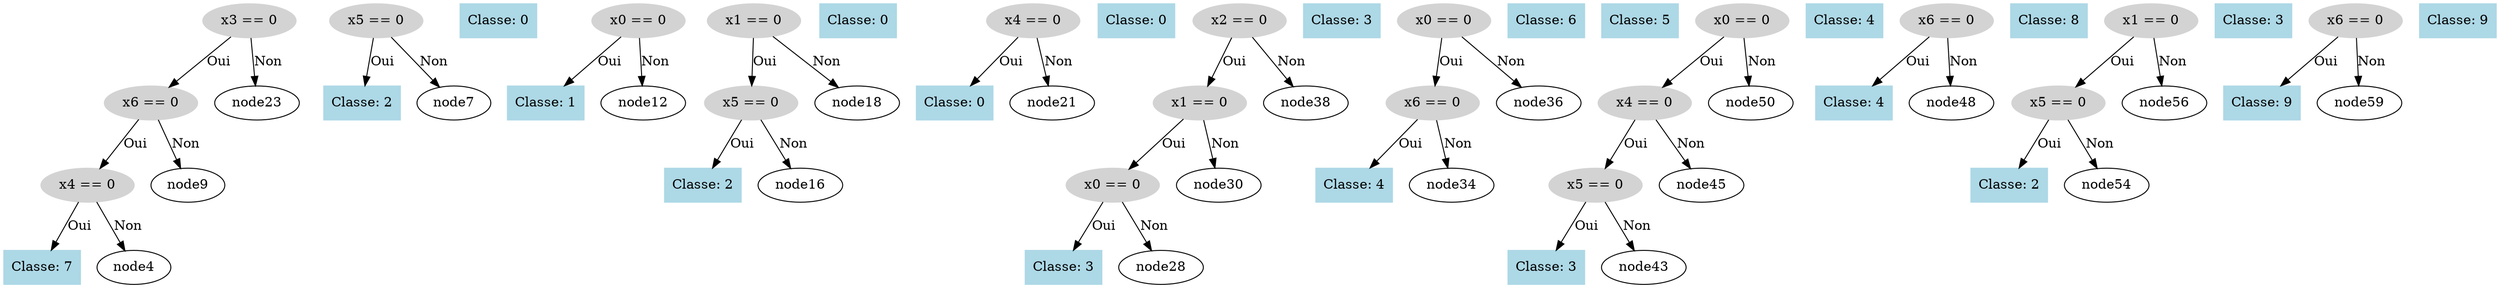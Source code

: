 digraph DecisionTree {
  node0 [label="x3 == 0", shape=ellipse, style=filled, color=lightgray];
  node0 -> node1 [label="Oui"];
  node1 [label="x6 == 0", shape=ellipse, style=filled, color=lightgray];
  node1 -> node2 [label="Oui"];
  node2 [label="x4 == 0", shape=ellipse, style=filled, color=lightgray];
  node2 -> node3 [label="Oui"];
  node3 [label="Classe: 7", shape=box, style=filled, color=lightblue];
  node2 -> node4 [label="Non"];
  node5 [label="x5 == 0", shape=ellipse, style=filled, color=lightgray];
  node5 -> node6 [label="Oui"];
  node6 [label="Classe: 2", shape=box, style=filled, color=lightblue];
  node5 -> node7 [label="Non"];
  node8 [label="Classe: 0", shape=box, style=filled, color=lightblue];
  node1 -> node9 [label="Non"];
  node10 [label="x0 == 0", shape=ellipse, style=filled, color=lightgray];
  node10 -> node11 [label="Oui"];
  node11 [label="Classe: 1", shape=box, style=filled, color=lightblue];
  node10 -> node12 [label="Non"];
  node13 [label="x1 == 0", shape=ellipse, style=filled, color=lightgray];
  node13 -> node14 [label="Oui"];
  node14 [label="x5 == 0", shape=ellipse, style=filled, color=lightgray];
  node14 -> node15 [label="Oui"];
  node15 [label="Classe: 2", shape=box, style=filled, color=lightblue];
  node14 -> node16 [label="Non"];
  node17 [label="Classe: 0", shape=box, style=filled, color=lightblue];
  node13 -> node18 [label="Non"];
  node19 [label="x4 == 0", shape=ellipse, style=filled, color=lightgray];
  node19 -> node20 [label="Oui"];
  node20 [label="Classe: 0", shape=box, style=filled, color=lightblue];
  node19 -> node21 [label="Non"];
  node22 [label="Classe: 0", shape=box, style=filled, color=lightblue];
  node0 -> node23 [label="Non"];
  node24 [label="x2 == 0", shape=ellipse, style=filled, color=lightgray];
  node24 -> node25 [label="Oui"];
  node25 [label="x1 == 0", shape=ellipse, style=filled, color=lightgray];
  node25 -> node26 [label="Oui"];
  node26 [label="x0 == 0", shape=ellipse, style=filled, color=lightgray];
  node26 -> node27 [label="Oui"];
  node27 [label="Classe: 3", shape=box, style=filled, color=lightblue];
  node26 -> node28 [label="Non"];
  node29 [label="Classe: 3", shape=box, style=filled, color=lightblue];
  node25 -> node30 [label="Non"];
  node31 [label="x0 == 0", shape=ellipse, style=filled, color=lightgray];
  node31 -> node32 [label="Oui"];
  node32 [label="x6 == 0", shape=ellipse, style=filled, color=lightgray];
  node32 -> node33 [label="Oui"];
  node33 [label="Classe: 4", shape=box, style=filled, color=lightblue];
  node32 -> node34 [label="Non"];
  node35 [label="Classe: 6", shape=box, style=filled, color=lightblue];
  node31 -> node36 [label="Non"];
  node37 [label="Classe: 5", shape=box, style=filled, color=lightblue];
  node24 -> node38 [label="Non"];
  node39 [label="x0 == 0", shape=ellipse, style=filled, color=lightgray];
  node39 -> node40 [label="Oui"];
  node40 [label="x4 == 0", shape=ellipse, style=filled, color=lightgray];
  node40 -> node41 [label="Oui"];
  node41 [label="x5 == 0", shape=ellipse, style=filled, color=lightgray];
  node41 -> node42 [label="Oui"];
  node42 [label="Classe: 3", shape=box, style=filled, color=lightblue];
  node41 -> node43 [label="Non"];
  node44 [label="Classe: 4", shape=box, style=filled, color=lightblue];
  node40 -> node45 [label="Non"];
  node46 [label="x6 == 0", shape=ellipse, style=filled, color=lightgray];
  node46 -> node47 [label="Oui"];
  node47 [label="Classe: 4", shape=box, style=filled, color=lightblue];
  node46 -> node48 [label="Non"];
  node49 [label="Classe: 8", shape=box, style=filled, color=lightblue];
  node39 -> node50 [label="Non"];
  node51 [label="x1 == 0", shape=ellipse, style=filled, color=lightgray];
  node51 -> node52 [label="Oui"];
  node52 [label="x5 == 0", shape=ellipse, style=filled, color=lightgray];
  node52 -> node53 [label="Oui"];
  node53 [label="Classe: 2", shape=box, style=filled, color=lightblue];
  node52 -> node54 [label="Non"];
  node55 [label="Classe: 3", shape=box, style=filled, color=lightblue];
  node51 -> node56 [label="Non"];
  node57 [label="x6 == 0", shape=ellipse, style=filled, color=lightgray];
  node57 -> node58 [label="Oui"];
  node58 [label="Classe: 9", shape=box, style=filled, color=lightblue];
  node57 -> node59 [label="Non"];
  node60 [label="Classe: 9", shape=box, style=filled, color=lightblue];
}
